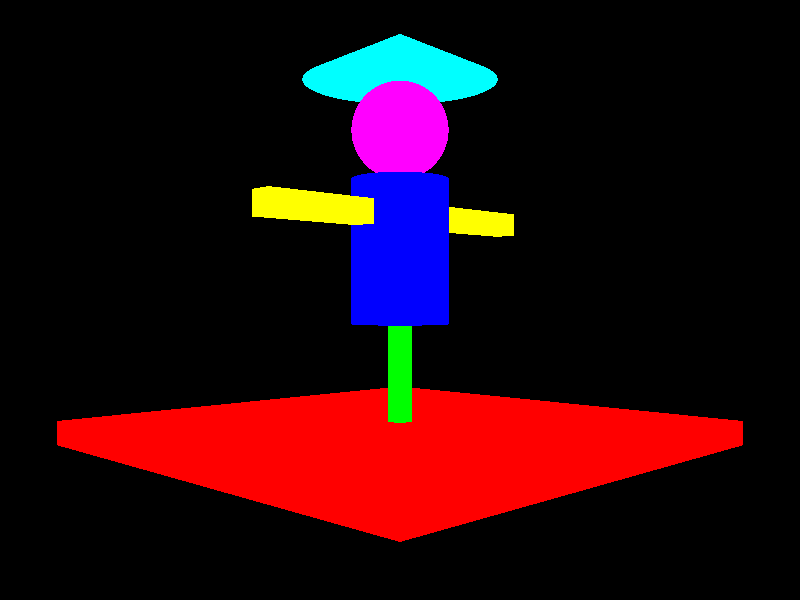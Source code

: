 #include "shapes.inc"
#include "colors.inc"

camera{
  location <50,10,50>
  look_at <0,10,0>
  angle 50
}

light_source{<50,50,50> color White}                 
light_source{<0,10,-50> color White}

object{                  //reg
  Disk_Y
  scale <1,4,1>
  translate <0,4,0>
  pigment {color Green}
}
object{                  //body
  Disk_Y
  scale <4,6,4>
  translate <0,14,0>
  pigment {color Blue}
}      
object{                  //arm
  Cube
  scale <14,1,1>
  translate <0,17,0>
  pigment {color Yellow}
}      
object{                  //head
  Sphere
  scale 4
  translate <0,24,0>
  pigment {color Magenta}
}      
object{                  //ambrella
  Cone_Y
  scale <8,2,8>
  translate <0,30,0>
  pigment {color Cyan}
}      
object{                  //grand
  Cube
  scale <20,1,20>
  translate <0,-1,0>
  pigment {color Red}
}                      